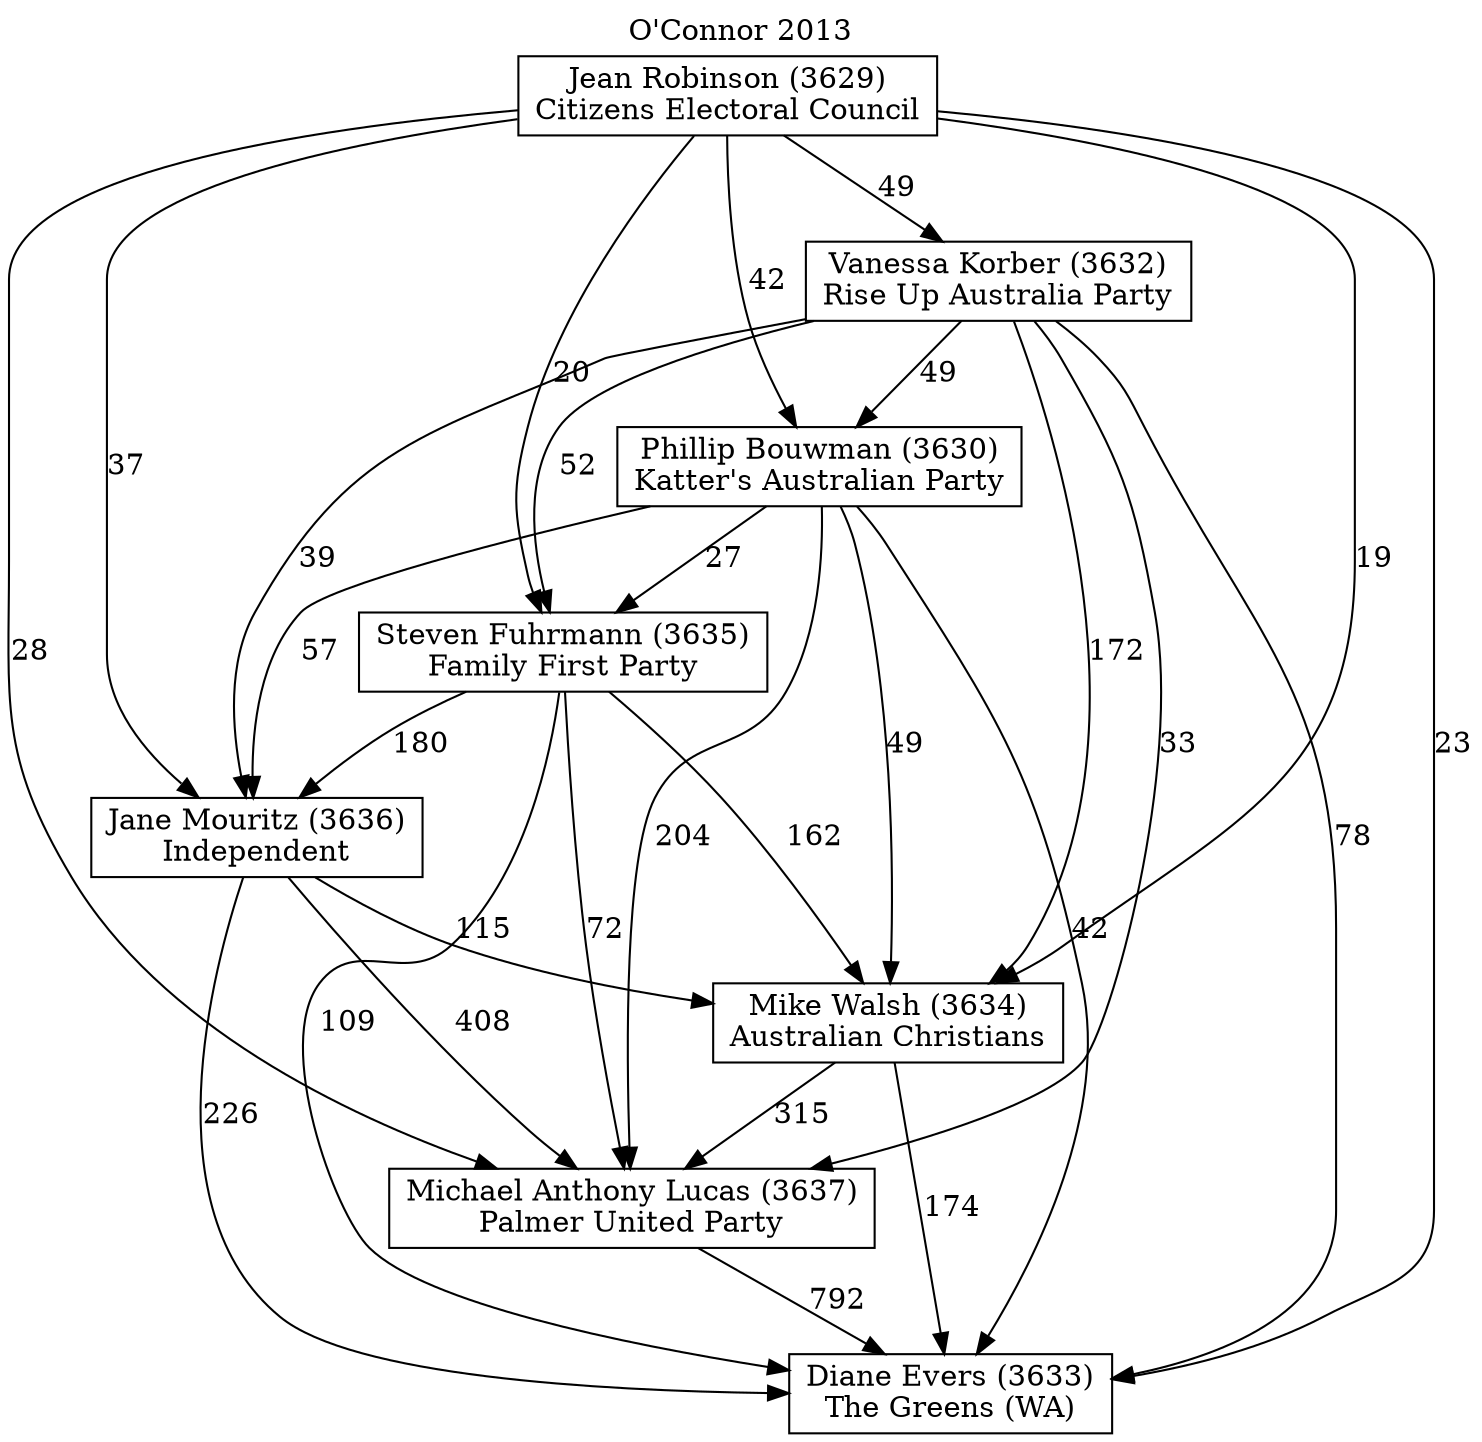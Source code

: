 // House preference flow
digraph "Diane Evers (3633)_O'Connor_2013" {
	graph [label="O'Connor 2013" labelloc=t mclimit=10]
	node [shape=box]
	"Diane Evers (3633)" [label="Diane Evers (3633)
The Greens (WA)"]
	"Michael Anthony Lucas (3637)" [label="Michael Anthony Lucas (3637)
Palmer United Party"]
	"Mike Walsh (3634)" [label="Mike Walsh (3634)
Australian Christians"]
	"Jane Mouritz (3636)" [label="Jane Mouritz (3636)
Independent"]
	"Steven Fuhrmann (3635)" [label="Steven Fuhrmann (3635)
Family First Party"]
	"Phillip Bouwman (3630)" [label="Phillip Bouwman (3630)
Katter's Australian Party"]
	"Vanessa Korber (3632)" [label="Vanessa Korber (3632)
Rise Up Australia Party"]
	"Jean Robinson (3629)" [label="Jean Robinson (3629)
Citizens Electoral Council"]
	"Diane Evers (3633)" [label="Diane Evers (3633)
The Greens (WA)"]
	"Mike Walsh (3634)" [label="Mike Walsh (3634)
Australian Christians"]
	"Jane Mouritz (3636)" [label="Jane Mouritz (3636)
Independent"]
	"Steven Fuhrmann (3635)" [label="Steven Fuhrmann (3635)
Family First Party"]
	"Phillip Bouwman (3630)" [label="Phillip Bouwman (3630)
Katter's Australian Party"]
	"Vanessa Korber (3632)" [label="Vanessa Korber (3632)
Rise Up Australia Party"]
	"Jean Robinson (3629)" [label="Jean Robinson (3629)
Citizens Electoral Council"]
	"Diane Evers (3633)" [label="Diane Evers (3633)
The Greens (WA)"]
	"Jane Mouritz (3636)" [label="Jane Mouritz (3636)
Independent"]
	"Steven Fuhrmann (3635)" [label="Steven Fuhrmann (3635)
Family First Party"]
	"Phillip Bouwman (3630)" [label="Phillip Bouwman (3630)
Katter's Australian Party"]
	"Vanessa Korber (3632)" [label="Vanessa Korber (3632)
Rise Up Australia Party"]
	"Jean Robinson (3629)" [label="Jean Robinson (3629)
Citizens Electoral Council"]
	"Diane Evers (3633)" [label="Diane Evers (3633)
The Greens (WA)"]
	"Steven Fuhrmann (3635)" [label="Steven Fuhrmann (3635)
Family First Party"]
	"Phillip Bouwman (3630)" [label="Phillip Bouwman (3630)
Katter's Australian Party"]
	"Vanessa Korber (3632)" [label="Vanessa Korber (3632)
Rise Up Australia Party"]
	"Jean Robinson (3629)" [label="Jean Robinson (3629)
Citizens Electoral Council"]
	"Diane Evers (3633)" [label="Diane Evers (3633)
The Greens (WA)"]
	"Phillip Bouwman (3630)" [label="Phillip Bouwman (3630)
Katter's Australian Party"]
	"Vanessa Korber (3632)" [label="Vanessa Korber (3632)
Rise Up Australia Party"]
	"Jean Robinson (3629)" [label="Jean Robinson (3629)
Citizens Electoral Council"]
	"Diane Evers (3633)" [label="Diane Evers (3633)
The Greens (WA)"]
	"Vanessa Korber (3632)" [label="Vanessa Korber (3632)
Rise Up Australia Party"]
	"Jean Robinson (3629)" [label="Jean Robinson (3629)
Citizens Electoral Council"]
	"Diane Evers (3633)" [label="Diane Evers (3633)
The Greens (WA)"]
	"Jean Robinson (3629)" [label="Jean Robinson (3629)
Citizens Electoral Council"]
	"Jean Robinson (3629)" [label="Jean Robinson (3629)
Citizens Electoral Council"]
	"Vanessa Korber (3632)" [label="Vanessa Korber (3632)
Rise Up Australia Party"]
	"Jean Robinson (3629)" [label="Jean Robinson (3629)
Citizens Electoral Council"]
	"Jean Robinson (3629)" [label="Jean Robinson (3629)
Citizens Electoral Council"]
	"Phillip Bouwman (3630)" [label="Phillip Bouwman (3630)
Katter's Australian Party"]
	"Vanessa Korber (3632)" [label="Vanessa Korber (3632)
Rise Up Australia Party"]
	"Jean Robinson (3629)" [label="Jean Robinson (3629)
Citizens Electoral Council"]
	"Phillip Bouwman (3630)" [label="Phillip Bouwman (3630)
Katter's Australian Party"]
	"Jean Robinson (3629)" [label="Jean Robinson (3629)
Citizens Electoral Council"]
	"Jean Robinson (3629)" [label="Jean Robinson (3629)
Citizens Electoral Council"]
	"Vanessa Korber (3632)" [label="Vanessa Korber (3632)
Rise Up Australia Party"]
	"Jean Robinson (3629)" [label="Jean Robinson (3629)
Citizens Electoral Council"]
	"Jean Robinson (3629)" [label="Jean Robinson (3629)
Citizens Electoral Council"]
	"Steven Fuhrmann (3635)" [label="Steven Fuhrmann (3635)
Family First Party"]
	"Phillip Bouwman (3630)" [label="Phillip Bouwman (3630)
Katter's Australian Party"]
	"Vanessa Korber (3632)" [label="Vanessa Korber (3632)
Rise Up Australia Party"]
	"Jean Robinson (3629)" [label="Jean Robinson (3629)
Citizens Electoral Council"]
	"Steven Fuhrmann (3635)" [label="Steven Fuhrmann (3635)
Family First Party"]
	"Vanessa Korber (3632)" [label="Vanessa Korber (3632)
Rise Up Australia Party"]
	"Jean Robinson (3629)" [label="Jean Robinson (3629)
Citizens Electoral Council"]
	"Steven Fuhrmann (3635)" [label="Steven Fuhrmann (3635)
Family First Party"]
	"Jean Robinson (3629)" [label="Jean Robinson (3629)
Citizens Electoral Council"]
	"Jean Robinson (3629)" [label="Jean Robinson (3629)
Citizens Electoral Council"]
	"Vanessa Korber (3632)" [label="Vanessa Korber (3632)
Rise Up Australia Party"]
	"Jean Robinson (3629)" [label="Jean Robinson (3629)
Citizens Electoral Council"]
	"Jean Robinson (3629)" [label="Jean Robinson (3629)
Citizens Electoral Council"]
	"Phillip Bouwman (3630)" [label="Phillip Bouwman (3630)
Katter's Australian Party"]
	"Vanessa Korber (3632)" [label="Vanessa Korber (3632)
Rise Up Australia Party"]
	"Jean Robinson (3629)" [label="Jean Robinson (3629)
Citizens Electoral Council"]
	"Phillip Bouwman (3630)" [label="Phillip Bouwman (3630)
Katter's Australian Party"]
	"Jean Robinson (3629)" [label="Jean Robinson (3629)
Citizens Electoral Council"]
	"Jean Robinson (3629)" [label="Jean Robinson (3629)
Citizens Electoral Council"]
	"Vanessa Korber (3632)" [label="Vanessa Korber (3632)
Rise Up Australia Party"]
	"Jean Robinson (3629)" [label="Jean Robinson (3629)
Citizens Electoral Council"]
	"Jean Robinson (3629)" [label="Jean Robinson (3629)
Citizens Electoral Council"]
	"Jane Mouritz (3636)" [label="Jane Mouritz (3636)
Independent"]
	"Steven Fuhrmann (3635)" [label="Steven Fuhrmann (3635)
Family First Party"]
	"Phillip Bouwman (3630)" [label="Phillip Bouwman (3630)
Katter's Australian Party"]
	"Vanessa Korber (3632)" [label="Vanessa Korber (3632)
Rise Up Australia Party"]
	"Jean Robinson (3629)" [label="Jean Robinson (3629)
Citizens Electoral Council"]
	"Jane Mouritz (3636)" [label="Jane Mouritz (3636)
Independent"]
	"Phillip Bouwman (3630)" [label="Phillip Bouwman (3630)
Katter's Australian Party"]
	"Vanessa Korber (3632)" [label="Vanessa Korber (3632)
Rise Up Australia Party"]
	"Jean Robinson (3629)" [label="Jean Robinson (3629)
Citizens Electoral Council"]
	"Jane Mouritz (3636)" [label="Jane Mouritz (3636)
Independent"]
	"Vanessa Korber (3632)" [label="Vanessa Korber (3632)
Rise Up Australia Party"]
	"Jean Robinson (3629)" [label="Jean Robinson (3629)
Citizens Electoral Council"]
	"Jane Mouritz (3636)" [label="Jane Mouritz (3636)
Independent"]
	"Jean Robinson (3629)" [label="Jean Robinson (3629)
Citizens Electoral Council"]
	"Jean Robinson (3629)" [label="Jean Robinson (3629)
Citizens Electoral Council"]
	"Vanessa Korber (3632)" [label="Vanessa Korber (3632)
Rise Up Australia Party"]
	"Jean Robinson (3629)" [label="Jean Robinson (3629)
Citizens Electoral Council"]
	"Jean Robinson (3629)" [label="Jean Robinson (3629)
Citizens Electoral Council"]
	"Phillip Bouwman (3630)" [label="Phillip Bouwman (3630)
Katter's Australian Party"]
	"Vanessa Korber (3632)" [label="Vanessa Korber (3632)
Rise Up Australia Party"]
	"Jean Robinson (3629)" [label="Jean Robinson (3629)
Citizens Electoral Council"]
	"Phillip Bouwman (3630)" [label="Phillip Bouwman (3630)
Katter's Australian Party"]
	"Jean Robinson (3629)" [label="Jean Robinson (3629)
Citizens Electoral Council"]
	"Jean Robinson (3629)" [label="Jean Robinson (3629)
Citizens Electoral Council"]
	"Vanessa Korber (3632)" [label="Vanessa Korber (3632)
Rise Up Australia Party"]
	"Jean Robinson (3629)" [label="Jean Robinson (3629)
Citizens Electoral Council"]
	"Jean Robinson (3629)" [label="Jean Robinson (3629)
Citizens Electoral Council"]
	"Steven Fuhrmann (3635)" [label="Steven Fuhrmann (3635)
Family First Party"]
	"Phillip Bouwman (3630)" [label="Phillip Bouwman (3630)
Katter's Australian Party"]
	"Vanessa Korber (3632)" [label="Vanessa Korber (3632)
Rise Up Australia Party"]
	"Jean Robinson (3629)" [label="Jean Robinson (3629)
Citizens Electoral Council"]
	"Steven Fuhrmann (3635)" [label="Steven Fuhrmann (3635)
Family First Party"]
	"Vanessa Korber (3632)" [label="Vanessa Korber (3632)
Rise Up Australia Party"]
	"Jean Robinson (3629)" [label="Jean Robinson (3629)
Citizens Electoral Council"]
	"Steven Fuhrmann (3635)" [label="Steven Fuhrmann (3635)
Family First Party"]
	"Jean Robinson (3629)" [label="Jean Robinson (3629)
Citizens Electoral Council"]
	"Jean Robinson (3629)" [label="Jean Robinson (3629)
Citizens Electoral Council"]
	"Vanessa Korber (3632)" [label="Vanessa Korber (3632)
Rise Up Australia Party"]
	"Jean Robinson (3629)" [label="Jean Robinson (3629)
Citizens Electoral Council"]
	"Jean Robinson (3629)" [label="Jean Robinson (3629)
Citizens Electoral Council"]
	"Phillip Bouwman (3630)" [label="Phillip Bouwman (3630)
Katter's Australian Party"]
	"Vanessa Korber (3632)" [label="Vanessa Korber (3632)
Rise Up Australia Party"]
	"Jean Robinson (3629)" [label="Jean Robinson (3629)
Citizens Electoral Council"]
	"Phillip Bouwman (3630)" [label="Phillip Bouwman (3630)
Katter's Australian Party"]
	"Jean Robinson (3629)" [label="Jean Robinson (3629)
Citizens Electoral Council"]
	"Jean Robinson (3629)" [label="Jean Robinson (3629)
Citizens Electoral Council"]
	"Vanessa Korber (3632)" [label="Vanessa Korber (3632)
Rise Up Australia Party"]
	"Jean Robinson (3629)" [label="Jean Robinson (3629)
Citizens Electoral Council"]
	"Jean Robinson (3629)" [label="Jean Robinson (3629)
Citizens Electoral Council"]
	"Mike Walsh (3634)" [label="Mike Walsh (3634)
Australian Christians"]
	"Jane Mouritz (3636)" [label="Jane Mouritz (3636)
Independent"]
	"Steven Fuhrmann (3635)" [label="Steven Fuhrmann (3635)
Family First Party"]
	"Phillip Bouwman (3630)" [label="Phillip Bouwman (3630)
Katter's Australian Party"]
	"Vanessa Korber (3632)" [label="Vanessa Korber (3632)
Rise Up Australia Party"]
	"Jean Robinson (3629)" [label="Jean Robinson (3629)
Citizens Electoral Council"]
	"Mike Walsh (3634)" [label="Mike Walsh (3634)
Australian Christians"]
	"Steven Fuhrmann (3635)" [label="Steven Fuhrmann (3635)
Family First Party"]
	"Phillip Bouwman (3630)" [label="Phillip Bouwman (3630)
Katter's Australian Party"]
	"Vanessa Korber (3632)" [label="Vanessa Korber (3632)
Rise Up Australia Party"]
	"Jean Robinson (3629)" [label="Jean Robinson (3629)
Citizens Electoral Council"]
	"Mike Walsh (3634)" [label="Mike Walsh (3634)
Australian Christians"]
	"Phillip Bouwman (3630)" [label="Phillip Bouwman (3630)
Katter's Australian Party"]
	"Vanessa Korber (3632)" [label="Vanessa Korber (3632)
Rise Up Australia Party"]
	"Jean Robinson (3629)" [label="Jean Robinson (3629)
Citizens Electoral Council"]
	"Mike Walsh (3634)" [label="Mike Walsh (3634)
Australian Christians"]
	"Vanessa Korber (3632)" [label="Vanessa Korber (3632)
Rise Up Australia Party"]
	"Jean Robinson (3629)" [label="Jean Robinson (3629)
Citizens Electoral Council"]
	"Mike Walsh (3634)" [label="Mike Walsh (3634)
Australian Christians"]
	"Jean Robinson (3629)" [label="Jean Robinson (3629)
Citizens Electoral Council"]
	"Jean Robinson (3629)" [label="Jean Robinson (3629)
Citizens Electoral Council"]
	"Vanessa Korber (3632)" [label="Vanessa Korber (3632)
Rise Up Australia Party"]
	"Jean Robinson (3629)" [label="Jean Robinson (3629)
Citizens Electoral Council"]
	"Jean Robinson (3629)" [label="Jean Robinson (3629)
Citizens Electoral Council"]
	"Phillip Bouwman (3630)" [label="Phillip Bouwman (3630)
Katter's Australian Party"]
	"Vanessa Korber (3632)" [label="Vanessa Korber (3632)
Rise Up Australia Party"]
	"Jean Robinson (3629)" [label="Jean Robinson (3629)
Citizens Electoral Council"]
	"Phillip Bouwman (3630)" [label="Phillip Bouwman (3630)
Katter's Australian Party"]
	"Jean Robinson (3629)" [label="Jean Robinson (3629)
Citizens Electoral Council"]
	"Jean Robinson (3629)" [label="Jean Robinson (3629)
Citizens Electoral Council"]
	"Vanessa Korber (3632)" [label="Vanessa Korber (3632)
Rise Up Australia Party"]
	"Jean Robinson (3629)" [label="Jean Robinson (3629)
Citizens Electoral Council"]
	"Jean Robinson (3629)" [label="Jean Robinson (3629)
Citizens Electoral Council"]
	"Steven Fuhrmann (3635)" [label="Steven Fuhrmann (3635)
Family First Party"]
	"Phillip Bouwman (3630)" [label="Phillip Bouwman (3630)
Katter's Australian Party"]
	"Vanessa Korber (3632)" [label="Vanessa Korber (3632)
Rise Up Australia Party"]
	"Jean Robinson (3629)" [label="Jean Robinson (3629)
Citizens Electoral Council"]
	"Steven Fuhrmann (3635)" [label="Steven Fuhrmann (3635)
Family First Party"]
	"Vanessa Korber (3632)" [label="Vanessa Korber (3632)
Rise Up Australia Party"]
	"Jean Robinson (3629)" [label="Jean Robinson (3629)
Citizens Electoral Council"]
	"Steven Fuhrmann (3635)" [label="Steven Fuhrmann (3635)
Family First Party"]
	"Jean Robinson (3629)" [label="Jean Robinson (3629)
Citizens Electoral Council"]
	"Jean Robinson (3629)" [label="Jean Robinson (3629)
Citizens Electoral Council"]
	"Vanessa Korber (3632)" [label="Vanessa Korber (3632)
Rise Up Australia Party"]
	"Jean Robinson (3629)" [label="Jean Robinson (3629)
Citizens Electoral Council"]
	"Jean Robinson (3629)" [label="Jean Robinson (3629)
Citizens Electoral Council"]
	"Phillip Bouwman (3630)" [label="Phillip Bouwman (3630)
Katter's Australian Party"]
	"Vanessa Korber (3632)" [label="Vanessa Korber (3632)
Rise Up Australia Party"]
	"Jean Robinson (3629)" [label="Jean Robinson (3629)
Citizens Electoral Council"]
	"Phillip Bouwman (3630)" [label="Phillip Bouwman (3630)
Katter's Australian Party"]
	"Jean Robinson (3629)" [label="Jean Robinson (3629)
Citizens Electoral Council"]
	"Jean Robinson (3629)" [label="Jean Robinson (3629)
Citizens Electoral Council"]
	"Vanessa Korber (3632)" [label="Vanessa Korber (3632)
Rise Up Australia Party"]
	"Jean Robinson (3629)" [label="Jean Robinson (3629)
Citizens Electoral Council"]
	"Jean Robinson (3629)" [label="Jean Robinson (3629)
Citizens Electoral Council"]
	"Jane Mouritz (3636)" [label="Jane Mouritz (3636)
Independent"]
	"Steven Fuhrmann (3635)" [label="Steven Fuhrmann (3635)
Family First Party"]
	"Phillip Bouwman (3630)" [label="Phillip Bouwman (3630)
Katter's Australian Party"]
	"Vanessa Korber (3632)" [label="Vanessa Korber (3632)
Rise Up Australia Party"]
	"Jean Robinson (3629)" [label="Jean Robinson (3629)
Citizens Electoral Council"]
	"Jane Mouritz (3636)" [label="Jane Mouritz (3636)
Independent"]
	"Phillip Bouwman (3630)" [label="Phillip Bouwman (3630)
Katter's Australian Party"]
	"Vanessa Korber (3632)" [label="Vanessa Korber (3632)
Rise Up Australia Party"]
	"Jean Robinson (3629)" [label="Jean Robinson (3629)
Citizens Electoral Council"]
	"Jane Mouritz (3636)" [label="Jane Mouritz (3636)
Independent"]
	"Vanessa Korber (3632)" [label="Vanessa Korber (3632)
Rise Up Australia Party"]
	"Jean Robinson (3629)" [label="Jean Robinson (3629)
Citizens Electoral Council"]
	"Jane Mouritz (3636)" [label="Jane Mouritz (3636)
Independent"]
	"Jean Robinson (3629)" [label="Jean Robinson (3629)
Citizens Electoral Council"]
	"Jean Robinson (3629)" [label="Jean Robinson (3629)
Citizens Electoral Council"]
	"Vanessa Korber (3632)" [label="Vanessa Korber (3632)
Rise Up Australia Party"]
	"Jean Robinson (3629)" [label="Jean Robinson (3629)
Citizens Electoral Council"]
	"Jean Robinson (3629)" [label="Jean Robinson (3629)
Citizens Electoral Council"]
	"Phillip Bouwman (3630)" [label="Phillip Bouwman (3630)
Katter's Australian Party"]
	"Vanessa Korber (3632)" [label="Vanessa Korber (3632)
Rise Up Australia Party"]
	"Jean Robinson (3629)" [label="Jean Robinson (3629)
Citizens Electoral Council"]
	"Phillip Bouwman (3630)" [label="Phillip Bouwman (3630)
Katter's Australian Party"]
	"Jean Robinson (3629)" [label="Jean Robinson (3629)
Citizens Electoral Council"]
	"Jean Robinson (3629)" [label="Jean Robinson (3629)
Citizens Electoral Council"]
	"Vanessa Korber (3632)" [label="Vanessa Korber (3632)
Rise Up Australia Party"]
	"Jean Robinson (3629)" [label="Jean Robinson (3629)
Citizens Electoral Council"]
	"Jean Robinson (3629)" [label="Jean Robinson (3629)
Citizens Electoral Council"]
	"Steven Fuhrmann (3635)" [label="Steven Fuhrmann (3635)
Family First Party"]
	"Phillip Bouwman (3630)" [label="Phillip Bouwman (3630)
Katter's Australian Party"]
	"Vanessa Korber (3632)" [label="Vanessa Korber (3632)
Rise Up Australia Party"]
	"Jean Robinson (3629)" [label="Jean Robinson (3629)
Citizens Electoral Council"]
	"Steven Fuhrmann (3635)" [label="Steven Fuhrmann (3635)
Family First Party"]
	"Vanessa Korber (3632)" [label="Vanessa Korber (3632)
Rise Up Australia Party"]
	"Jean Robinson (3629)" [label="Jean Robinson (3629)
Citizens Electoral Council"]
	"Steven Fuhrmann (3635)" [label="Steven Fuhrmann (3635)
Family First Party"]
	"Jean Robinson (3629)" [label="Jean Robinson (3629)
Citizens Electoral Council"]
	"Jean Robinson (3629)" [label="Jean Robinson (3629)
Citizens Electoral Council"]
	"Vanessa Korber (3632)" [label="Vanessa Korber (3632)
Rise Up Australia Party"]
	"Jean Robinson (3629)" [label="Jean Robinson (3629)
Citizens Electoral Council"]
	"Jean Robinson (3629)" [label="Jean Robinson (3629)
Citizens Electoral Council"]
	"Phillip Bouwman (3630)" [label="Phillip Bouwman (3630)
Katter's Australian Party"]
	"Vanessa Korber (3632)" [label="Vanessa Korber (3632)
Rise Up Australia Party"]
	"Jean Robinson (3629)" [label="Jean Robinson (3629)
Citizens Electoral Council"]
	"Phillip Bouwman (3630)" [label="Phillip Bouwman (3630)
Katter's Australian Party"]
	"Jean Robinson (3629)" [label="Jean Robinson (3629)
Citizens Electoral Council"]
	"Jean Robinson (3629)" [label="Jean Robinson (3629)
Citizens Electoral Council"]
	"Vanessa Korber (3632)" [label="Vanessa Korber (3632)
Rise Up Australia Party"]
	"Jean Robinson (3629)" [label="Jean Robinson (3629)
Citizens Electoral Council"]
	"Jean Robinson (3629)" [label="Jean Robinson (3629)
Citizens Electoral Council"]
	"Michael Anthony Lucas (3637)" [label="Michael Anthony Lucas (3637)
Palmer United Party"]
	"Mike Walsh (3634)" [label="Mike Walsh (3634)
Australian Christians"]
	"Jane Mouritz (3636)" [label="Jane Mouritz (3636)
Independent"]
	"Steven Fuhrmann (3635)" [label="Steven Fuhrmann (3635)
Family First Party"]
	"Phillip Bouwman (3630)" [label="Phillip Bouwman (3630)
Katter's Australian Party"]
	"Vanessa Korber (3632)" [label="Vanessa Korber (3632)
Rise Up Australia Party"]
	"Jean Robinson (3629)" [label="Jean Robinson (3629)
Citizens Electoral Council"]
	"Michael Anthony Lucas (3637)" [label="Michael Anthony Lucas (3637)
Palmer United Party"]
	"Jane Mouritz (3636)" [label="Jane Mouritz (3636)
Independent"]
	"Steven Fuhrmann (3635)" [label="Steven Fuhrmann (3635)
Family First Party"]
	"Phillip Bouwman (3630)" [label="Phillip Bouwman (3630)
Katter's Australian Party"]
	"Vanessa Korber (3632)" [label="Vanessa Korber (3632)
Rise Up Australia Party"]
	"Jean Robinson (3629)" [label="Jean Robinson (3629)
Citizens Electoral Council"]
	"Michael Anthony Lucas (3637)" [label="Michael Anthony Lucas (3637)
Palmer United Party"]
	"Steven Fuhrmann (3635)" [label="Steven Fuhrmann (3635)
Family First Party"]
	"Phillip Bouwman (3630)" [label="Phillip Bouwman (3630)
Katter's Australian Party"]
	"Vanessa Korber (3632)" [label="Vanessa Korber (3632)
Rise Up Australia Party"]
	"Jean Robinson (3629)" [label="Jean Robinson (3629)
Citizens Electoral Council"]
	"Michael Anthony Lucas (3637)" [label="Michael Anthony Lucas (3637)
Palmer United Party"]
	"Phillip Bouwman (3630)" [label="Phillip Bouwman (3630)
Katter's Australian Party"]
	"Vanessa Korber (3632)" [label="Vanessa Korber (3632)
Rise Up Australia Party"]
	"Jean Robinson (3629)" [label="Jean Robinson (3629)
Citizens Electoral Council"]
	"Michael Anthony Lucas (3637)" [label="Michael Anthony Lucas (3637)
Palmer United Party"]
	"Vanessa Korber (3632)" [label="Vanessa Korber (3632)
Rise Up Australia Party"]
	"Jean Robinson (3629)" [label="Jean Robinson (3629)
Citizens Electoral Council"]
	"Michael Anthony Lucas (3637)" [label="Michael Anthony Lucas (3637)
Palmer United Party"]
	"Jean Robinson (3629)" [label="Jean Robinson (3629)
Citizens Electoral Council"]
	"Jean Robinson (3629)" [label="Jean Robinson (3629)
Citizens Electoral Council"]
	"Vanessa Korber (3632)" [label="Vanessa Korber (3632)
Rise Up Australia Party"]
	"Jean Robinson (3629)" [label="Jean Robinson (3629)
Citizens Electoral Council"]
	"Jean Robinson (3629)" [label="Jean Robinson (3629)
Citizens Electoral Council"]
	"Phillip Bouwman (3630)" [label="Phillip Bouwman (3630)
Katter's Australian Party"]
	"Vanessa Korber (3632)" [label="Vanessa Korber (3632)
Rise Up Australia Party"]
	"Jean Robinson (3629)" [label="Jean Robinson (3629)
Citizens Electoral Council"]
	"Phillip Bouwman (3630)" [label="Phillip Bouwman (3630)
Katter's Australian Party"]
	"Jean Robinson (3629)" [label="Jean Robinson (3629)
Citizens Electoral Council"]
	"Jean Robinson (3629)" [label="Jean Robinson (3629)
Citizens Electoral Council"]
	"Vanessa Korber (3632)" [label="Vanessa Korber (3632)
Rise Up Australia Party"]
	"Jean Robinson (3629)" [label="Jean Robinson (3629)
Citizens Electoral Council"]
	"Jean Robinson (3629)" [label="Jean Robinson (3629)
Citizens Electoral Council"]
	"Steven Fuhrmann (3635)" [label="Steven Fuhrmann (3635)
Family First Party"]
	"Phillip Bouwman (3630)" [label="Phillip Bouwman (3630)
Katter's Australian Party"]
	"Vanessa Korber (3632)" [label="Vanessa Korber (3632)
Rise Up Australia Party"]
	"Jean Robinson (3629)" [label="Jean Robinson (3629)
Citizens Electoral Council"]
	"Steven Fuhrmann (3635)" [label="Steven Fuhrmann (3635)
Family First Party"]
	"Vanessa Korber (3632)" [label="Vanessa Korber (3632)
Rise Up Australia Party"]
	"Jean Robinson (3629)" [label="Jean Robinson (3629)
Citizens Electoral Council"]
	"Steven Fuhrmann (3635)" [label="Steven Fuhrmann (3635)
Family First Party"]
	"Jean Robinson (3629)" [label="Jean Robinson (3629)
Citizens Electoral Council"]
	"Jean Robinson (3629)" [label="Jean Robinson (3629)
Citizens Electoral Council"]
	"Vanessa Korber (3632)" [label="Vanessa Korber (3632)
Rise Up Australia Party"]
	"Jean Robinson (3629)" [label="Jean Robinson (3629)
Citizens Electoral Council"]
	"Jean Robinson (3629)" [label="Jean Robinson (3629)
Citizens Electoral Council"]
	"Phillip Bouwman (3630)" [label="Phillip Bouwman (3630)
Katter's Australian Party"]
	"Vanessa Korber (3632)" [label="Vanessa Korber (3632)
Rise Up Australia Party"]
	"Jean Robinson (3629)" [label="Jean Robinson (3629)
Citizens Electoral Council"]
	"Phillip Bouwman (3630)" [label="Phillip Bouwman (3630)
Katter's Australian Party"]
	"Jean Robinson (3629)" [label="Jean Robinson (3629)
Citizens Electoral Council"]
	"Jean Robinson (3629)" [label="Jean Robinson (3629)
Citizens Electoral Council"]
	"Vanessa Korber (3632)" [label="Vanessa Korber (3632)
Rise Up Australia Party"]
	"Jean Robinson (3629)" [label="Jean Robinson (3629)
Citizens Electoral Council"]
	"Jean Robinson (3629)" [label="Jean Robinson (3629)
Citizens Electoral Council"]
	"Jane Mouritz (3636)" [label="Jane Mouritz (3636)
Independent"]
	"Steven Fuhrmann (3635)" [label="Steven Fuhrmann (3635)
Family First Party"]
	"Phillip Bouwman (3630)" [label="Phillip Bouwman (3630)
Katter's Australian Party"]
	"Vanessa Korber (3632)" [label="Vanessa Korber (3632)
Rise Up Australia Party"]
	"Jean Robinson (3629)" [label="Jean Robinson (3629)
Citizens Electoral Council"]
	"Jane Mouritz (3636)" [label="Jane Mouritz (3636)
Independent"]
	"Phillip Bouwman (3630)" [label="Phillip Bouwman (3630)
Katter's Australian Party"]
	"Vanessa Korber (3632)" [label="Vanessa Korber (3632)
Rise Up Australia Party"]
	"Jean Robinson (3629)" [label="Jean Robinson (3629)
Citizens Electoral Council"]
	"Jane Mouritz (3636)" [label="Jane Mouritz (3636)
Independent"]
	"Vanessa Korber (3632)" [label="Vanessa Korber (3632)
Rise Up Australia Party"]
	"Jean Robinson (3629)" [label="Jean Robinson (3629)
Citizens Electoral Council"]
	"Jane Mouritz (3636)" [label="Jane Mouritz (3636)
Independent"]
	"Jean Robinson (3629)" [label="Jean Robinson (3629)
Citizens Electoral Council"]
	"Jean Robinson (3629)" [label="Jean Robinson (3629)
Citizens Electoral Council"]
	"Vanessa Korber (3632)" [label="Vanessa Korber (3632)
Rise Up Australia Party"]
	"Jean Robinson (3629)" [label="Jean Robinson (3629)
Citizens Electoral Council"]
	"Jean Robinson (3629)" [label="Jean Robinson (3629)
Citizens Electoral Council"]
	"Phillip Bouwman (3630)" [label="Phillip Bouwman (3630)
Katter's Australian Party"]
	"Vanessa Korber (3632)" [label="Vanessa Korber (3632)
Rise Up Australia Party"]
	"Jean Robinson (3629)" [label="Jean Robinson (3629)
Citizens Electoral Council"]
	"Phillip Bouwman (3630)" [label="Phillip Bouwman (3630)
Katter's Australian Party"]
	"Jean Robinson (3629)" [label="Jean Robinson (3629)
Citizens Electoral Council"]
	"Jean Robinson (3629)" [label="Jean Robinson (3629)
Citizens Electoral Council"]
	"Vanessa Korber (3632)" [label="Vanessa Korber (3632)
Rise Up Australia Party"]
	"Jean Robinson (3629)" [label="Jean Robinson (3629)
Citizens Electoral Council"]
	"Jean Robinson (3629)" [label="Jean Robinson (3629)
Citizens Electoral Council"]
	"Steven Fuhrmann (3635)" [label="Steven Fuhrmann (3635)
Family First Party"]
	"Phillip Bouwman (3630)" [label="Phillip Bouwman (3630)
Katter's Australian Party"]
	"Vanessa Korber (3632)" [label="Vanessa Korber (3632)
Rise Up Australia Party"]
	"Jean Robinson (3629)" [label="Jean Robinson (3629)
Citizens Electoral Council"]
	"Steven Fuhrmann (3635)" [label="Steven Fuhrmann (3635)
Family First Party"]
	"Vanessa Korber (3632)" [label="Vanessa Korber (3632)
Rise Up Australia Party"]
	"Jean Robinson (3629)" [label="Jean Robinson (3629)
Citizens Electoral Council"]
	"Steven Fuhrmann (3635)" [label="Steven Fuhrmann (3635)
Family First Party"]
	"Jean Robinson (3629)" [label="Jean Robinson (3629)
Citizens Electoral Council"]
	"Jean Robinson (3629)" [label="Jean Robinson (3629)
Citizens Electoral Council"]
	"Vanessa Korber (3632)" [label="Vanessa Korber (3632)
Rise Up Australia Party"]
	"Jean Robinson (3629)" [label="Jean Robinson (3629)
Citizens Electoral Council"]
	"Jean Robinson (3629)" [label="Jean Robinson (3629)
Citizens Electoral Council"]
	"Phillip Bouwman (3630)" [label="Phillip Bouwman (3630)
Katter's Australian Party"]
	"Vanessa Korber (3632)" [label="Vanessa Korber (3632)
Rise Up Australia Party"]
	"Jean Robinson (3629)" [label="Jean Robinson (3629)
Citizens Electoral Council"]
	"Phillip Bouwman (3630)" [label="Phillip Bouwman (3630)
Katter's Australian Party"]
	"Jean Robinson (3629)" [label="Jean Robinson (3629)
Citizens Electoral Council"]
	"Jean Robinson (3629)" [label="Jean Robinson (3629)
Citizens Electoral Council"]
	"Vanessa Korber (3632)" [label="Vanessa Korber (3632)
Rise Up Australia Party"]
	"Jean Robinson (3629)" [label="Jean Robinson (3629)
Citizens Electoral Council"]
	"Jean Robinson (3629)" [label="Jean Robinson (3629)
Citizens Electoral Council"]
	"Mike Walsh (3634)" [label="Mike Walsh (3634)
Australian Christians"]
	"Jane Mouritz (3636)" [label="Jane Mouritz (3636)
Independent"]
	"Steven Fuhrmann (3635)" [label="Steven Fuhrmann (3635)
Family First Party"]
	"Phillip Bouwman (3630)" [label="Phillip Bouwman (3630)
Katter's Australian Party"]
	"Vanessa Korber (3632)" [label="Vanessa Korber (3632)
Rise Up Australia Party"]
	"Jean Robinson (3629)" [label="Jean Robinson (3629)
Citizens Electoral Council"]
	"Mike Walsh (3634)" [label="Mike Walsh (3634)
Australian Christians"]
	"Steven Fuhrmann (3635)" [label="Steven Fuhrmann (3635)
Family First Party"]
	"Phillip Bouwman (3630)" [label="Phillip Bouwman (3630)
Katter's Australian Party"]
	"Vanessa Korber (3632)" [label="Vanessa Korber (3632)
Rise Up Australia Party"]
	"Jean Robinson (3629)" [label="Jean Robinson (3629)
Citizens Electoral Council"]
	"Mike Walsh (3634)" [label="Mike Walsh (3634)
Australian Christians"]
	"Phillip Bouwman (3630)" [label="Phillip Bouwman (3630)
Katter's Australian Party"]
	"Vanessa Korber (3632)" [label="Vanessa Korber (3632)
Rise Up Australia Party"]
	"Jean Robinson (3629)" [label="Jean Robinson (3629)
Citizens Electoral Council"]
	"Mike Walsh (3634)" [label="Mike Walsh (3634)
Australian Christians"]
	"Vanessa Korber (3632)" [label="Vanessa Korber (3632)
Rise Up Australia Party"]
	"Jean Robinson (3629)" [label="Jean Robinson (3629)
Citizens Electoral Council"]
	"Mike Walsh (3634)" [label="Mike Walsh (3634)
Australian Christians"]
	"Jean Robinson (3629)" [label="Jean Robinson (3629)
Citizens Electoral Council"]
	"Jean Robinson (3629)" [label="Jean Robinson (3629)
Citizens Electoral Council"]
	"Vanessa Korber (3632)" [label="Vanessa Korber (3632)
Rise Up Australia Party"]
	"Jean Robinson (3629)" [label="Jean Robinson (3629)
Citizens Electoral Council"]
	"Jean Robinson (3629)" [label="Jean Robinson (3629)
Citizens Electoral Council"]
	"Phillip Bouwman (3630)" [label="Phillip Bouwman (3630)
Katter's Australian Party"]
	"Vanessa Korber (3632)" [label="Vanessa Korber (3632)
Rise Up Australia Party"]
	"Jean Robinson (3629)" [label="Jean Robinson (3629)
Citizens Electoral Council"]
	"Phillip Bouwman (3630)" [label="Phillip Bouwman (3630)
Katter's Australian Party"]
	"Jean Robinson (3629)" [label="Jean Robinson (3629)
Citizens Electoral Council"]
	"Jean Robinson (3629)" [label="Jean Robinson (3629)
Citizens Electoral Council"]
	"Vanessa Korber (3632)" [label="Vanessa Korber (3632)
Rise Up Australia Party"]
	"Jean Robinson (3629)" [label="Jean Robinson (3629)
Citizens Electoral Council"]
	"Jean Robinson (3629)" [label="Jean Robinson (3629)
Citizens Electoral Council"]
	"Steven Fuhrmann (3635)" [label="Steven Fuhrmann (3635)
Family First Party"]
	"Phillip Bouwman (3630)" [label="Phillip Bouwman (3630)
Katter's Australian Party"]
	"Vanessa Korber (3632)" [label="Vanessa Korber (3632)
Rise Up Australia Party"]
	"Jean Robinson (3629)" [label="Jean Robinson (3629)
Citizens Electoral Council"]
	"Steven Fuhrmann (3635)" [label="Steven Fuhrmann (3635)
Family First Party"]
	"Vanessa Korber (3632)" [label="Vanessa Korber (3632)
Rise Up Australia Party"]
	"Jean Robinson (3629)" [label="Jean Robinson (3629)
Citizens Electoral Council"]
	"Steven Fuhrmann (3635)" [label="Steven Fuhrmann (3635)
Family First Party"]
	"Jean Robinson (3629)" [label="Jean Robinson (3629)
Citizens Electoral Council"]
	"Jean Robinson (3629)" [label="Jean Robinson (3629)
Citizens Electoral Council"]
	"Vanessa Korber (3632)" [label="Vanessa Korber (3632)
Rise Up Australia Party"]
	"Jean Robinson (3629)" [label="Jean Robinson (3629)
Citizens Electoral Council"]
	"Jean Robinson (3629)" [label="Jean Robinson (3629)
Citizens Electoral Council"]
	"Phillip Bouwman (3630)" [label="Phillip Bouwman (3630)
Katter's Australian Party"]
	"Vanessa Korber (3632)" [label="Vanessa Korber (3632)
Rise Up Australia Party"]
	"Jean Robinson (3629)" [label="Jean Robinson (3629)
Citizens Electoral Council"]
	"Phillip Bouwman (3630)" [label="Phillip Bouwman (3630)
Katter's Australian Party"]
	"Jean Robinson (3629)" [label="Jean Robinson (3629)
Citizens Electoral Council"]
	"Jean Robinson (3629)" [label="Jean Robinson (3629)
Citizens Electoral Council"]
	"Vanessa Korber (3632)" [label="Vanessa Korber (3632)
Rise Up Australia Party"]
	"Jean Robinson (3629)" [label="Jean Robinson (3629)
Citizens Electoral Council"]
	"Jean Robinson (3629)" [label="Jean Robinson (3629)
Citizens Electoral Council"]
	"Jane Mouritz (3636)" [label="Jane Mouritz (3636)
Independent"]
	"Steven Fuhrmann (3635)" [label="Steven Fuhrmann (3635)
Family First Party"]
	"Phillip Bouwman (3630)" [label="Phillip Bouwman (3630)
Katter's Australian Party"]
	"Vanessa Korber (3632)" [label="Vanessa Korber (3632)
Rise Up Australia Party"]
	"Jean Robinson (3629)" [label="Jean Robinson (3629)
Citizens Electoral Council"]
	"Jane Mouritz (3636)" [label="Jane Mouritz (3636)
Independent"]
	"Phillip Bouwman (3630)" [label="Phillip Bouwman (3630)
Katter's Australian Party"]
	"Vanessa Korber (3632)" [label="Vanessa Korber (3632)
Rise Up Australia Party"]
	"Jean Robinson (3629)" [label="Jean Robinson (3629)
Citizens Electoral Council"]
	"Jane Mouritz (3636)" [label="Jane Mouritz (3636)
Independent"]
	"Vanessa Korber (3632)" [label="Vanessa Korber (3632)
Rise Up Australia Party"]
	"Jean Robinson (3629)" [label="Jean Robinson (3629)
Citizens Electoral Council"]
	"Jane Mouritz (3636)" [label="Jane Mouritz (3636)
Independent"]
	"Jean Robinson (3629)" [label="Jean Robinson (3629)
Citizens Electoral Council"]
	"Jean Robinson (3629)" [label="Jean Robinson (3629)
Citizens Electoral Council"]
	"Vanessa Korber (3632)" [label="Vanessa Korber (3632)
Rise Up Australia Party"]
	"Jean Robinson (3629)" [label="Jean Robinson (3629)
Citizens Electoral Council"]
	"Jean Robinson (3629)" [label="Jean Robinson (3629)
Citizens Electoral Council"]
	"Phillip Bouwman (3630)" [label="Phillip Bouwman (3630)
Katter's Australian Party"]
	"Vanessa Korber (3632)" [label="Vanessa Korber (3632)
Rise Up Australia Party"]
	"Jean Robinson (3629)" [label="Jean Robinson (3629)
Citizens Electoral Council"]
	"Phillip Bouwman (3630)" [label="Phillip Bouwman (3630)
Katter's Australian Party"]
	"Jean Robinson (3629)" [label="Jean Robinson (3629)
Citizens Electoral Council"]
	"Jean Robinson (3629)" [label="Jean Robinson (3629)
Citizens Electoral Council"]
	"Vanessa Korber (3632)" [label="Vanessa Korber (3632)
Rise Up Australia Party"]
	"Jean Robinson (3629)" [label="Jean Robinson (3629)
Citizens Electoral Council"]
	"Jean Robinson (3629)" [label="Jean Robinson (3629)
Citizens Electoral Council"]
	"Steven Fuhrmann (3635)" [label="Steven Fuhrmann (3635)
Family First Party"]
	"Phillip Bouwman (3630)" [label="Phillip Bouwman (3630)
Katter's Australian Party"]
	"Vanessa Korber (3632)" [label="Vanessa Korber (3632)
Rise Up Australia Party"]
	"Jean Robinson (3629)" [label="Jean Robinson (3629)
Citizens Electoral Council"]
	"Steven Fuhrmann (3635)" [label="Steven Fuhrmann (3635)
Family First Party"]
	"Vanessa Korber (3632)" [label="Vanessa Korber (3632)
Rise Up Australia Party"]
	"Jean Robinson (3629)" [label="Jean Robinson (3629)
Citizens Electoral Council"]
	"Steven Fuhrmann (3635)" [label="Steven Fuhrmann (3635)
Family First Party"]
	"Jean Robinson (3629)" [label="Jean Robinson (3629)
Citizens Electoral Council"]
	"Jean Robinson (3629)" [label="Jean Robinson (3629)
Citizens Electoral Council"]
	"Vanessa Korber (3632)" [label="Vanessa Korber (3632)
Rise Up Australia Party"]
	"Jean Robinson (3629)" [label="Jean Robinson (3629)
Citizens Electoral Council"]
	"Jean Robinson (3629)" [label="Jean Robinson (3629)
Citizens Electoral Council"]
	"Phillip Bouwman (3630)" [label="Phillip Bouwman (3630)
Katter's Australian Party"]
	"Vanessa Korber (3632)" [label="Vanessa Korber (3632)
Rise Up Australia Party"]
	"Jean Robinson (3629)" [label="Jean Robinson (3629)
Citizens Electoral Council"]
	"Phillip Bouwman (3630)" [label="Phillip Bouwman (3630)
Katter's Australian Party"]
	"Jean Robinson (3629)" [label="Jean Robinson (3629)
Citizens Electoral Council"]
	"Jean Robinson (3629)" [label="Jean Robinson (3629)
Citizens Electoral Council"]
	"Vanessa Korber (3632)" [label="Vanessa Korber (3632)
Rise Up Australia Party"]
	"Jean Robinson (3629)" [label="Jean Robinson (3629)
Citizens Electoral Council"]
	"Jean Robinson (3629)" [label="Jean Robinson (3629)
Citizens Electoral Council"]
	"Michael Anthony Lucas (3637)" -> "Diane Evers (3633)" [label=792]
	"Mike Walsh (3634)" -> "Michael Anthony Lucas (3637)" [label=315]
	"Jane Mouritz (3636)" -> "Mike Walsh (3634)" [label=115]
	"Steven Fuhrmann (3635)" -> "Jane Mouritz (3636)" [label=180]
	"Phillip Bouwman (3630)" -> "Steven Fuhrmann (3635)" [label=27]
	"Vanessa Korber (3632)" -> "Phillip Bouwman (3630)" [label=49]
	"Jean Robinson (3629)" -> "Vanessa Korber (3632)" [label=49]
	"Mike Walsh (3634)" -> "Diane Evers (3633)" [label=174]
	"Jane Mouritz (3636)" -> "Diane Evers (3633)" [label=226]
	"Steven Fuhrmann (3635)" -> "Diane Evers (3633)" [label=109]
	"Phillip Bouwman (3630)" -> "Diane Evers (3633)" [label=42]
	"Vanessa Korber (3632)" -> "Diane Evers (3633)" [label=78]
	"Jean Robinson (3629)" -> "Diane Evers (3633)" [label=23]
	"Jean Robinson (3629)" -> "Phillip Bouwman (3630)" [label=42]
	"Vanessa Korber (3632)" -> "Steven Fuhrmann (3635)" [label=52]
	"Jean Robinson (3629)" -> "Steven Fuhrmann (3635)" [label=20]
	"Phillip Bouwman (3630)" -> "Jane Mouritz (3636)" [label=57]
	"Vanessa Korber (3632)" -> "Jane Mouritz (3636)" [label=39]
	"Jean Robinson (3629)" -> "Jane Mouritz (3636)" [label=37]
	"Steven Fuhrmann (3635)" -> "Mike Walsh (3634)" [label=162]
	"Phillip Bouwman (3630)" -> "Mike Walsh (3634)" [label=49]
	"Vanessa Korber (3632)" -> "Mike Walsh (3634)" [label=172]
	"Jean Robinson (3629)" -> "Mike Walsh (3634)" [label=19]
	"Jane Mouritz (3636)" -> "Michael Anthony Lucas (3637)" [label=408]
	"Steven Fuhrmann (3635)" -> "Michael Anthony Lucas (3637)" [label=72]
	"Phillip Bouwman (3630)" -> "Michael Anthony Lucas (3637)" [label=204]
	"Vanessa Korber (3632)" -> "Michael Anthony Lucas (3637)" [label=33]
	"Jean Robinson (3629)" -> "Michael Anthony Lucas (3637)" [label=28]
}
